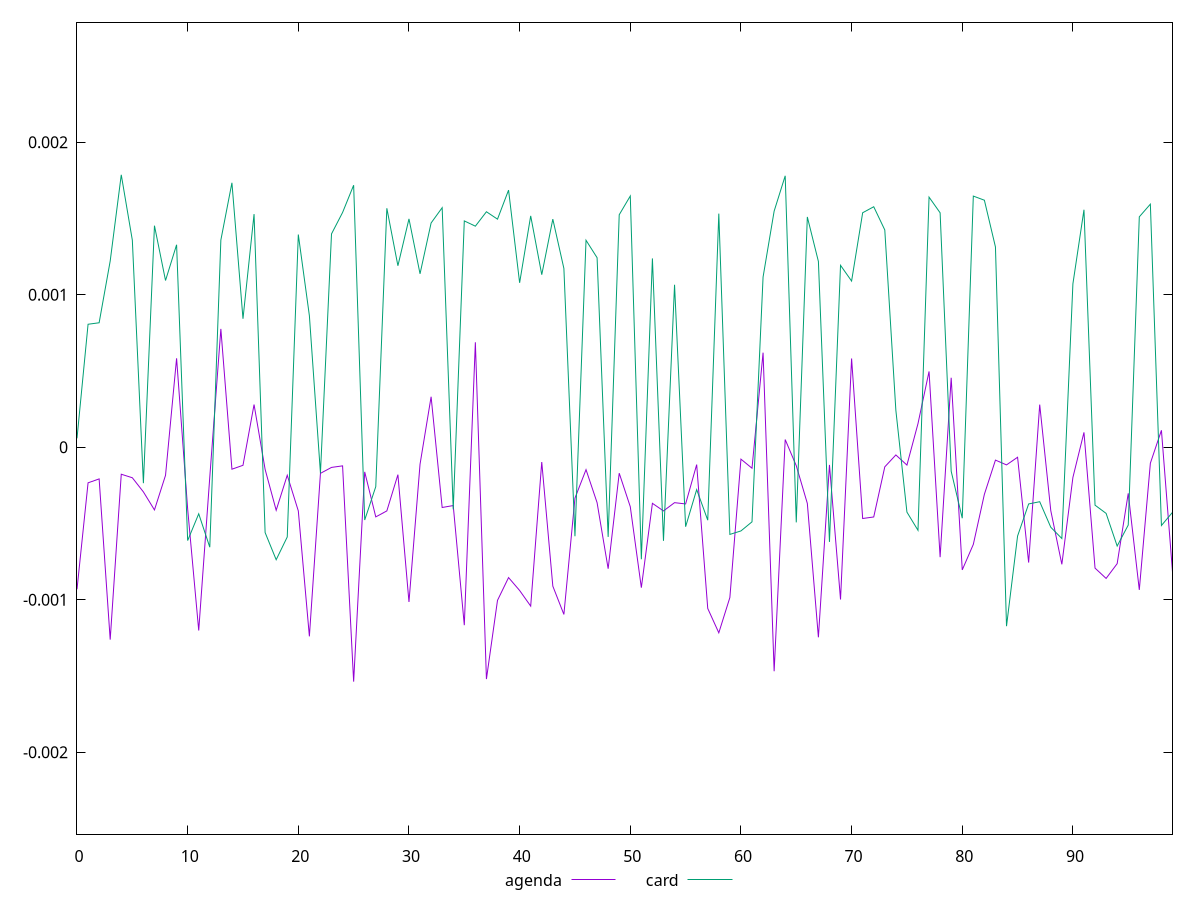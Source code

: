 reset

$agenda <<EOF
0 -0.0009308713953801506
1 -0.00023295807996002728
2 -0.00020729780960501153
3 -0.0012611257871213478
4 -0.00017664672737468523
5 -0.00019977090015705357
6 -0.00029255022478713035
7 -0.0004106481509730753
8 -0.00018376871184296872
9 0.0005835120065522282
10 -0.00040494518519171296
11 -0.0012012402743398875
12 -0.00019522721790013464
13 0.0007761017139963966
14 -0.00014373360696673943
15 -0.000118107525346689
16 0.000280167068061038
17 -0.00014473348647278116
18 -0.0004129547663087929
19 -0.00018335175140806736
20 -0.00041720397346308726
21 -0.0012397265425878156
22 -0.0001708052415400285
23 -0.00013193197436272007
24 -0.00012176666219969045
25 -0.0015365206969604806
26 -0.00016122215776773197
27 -0.00045631297453023744
28 -0.00041720397346308726
29 -0.00017941320593927167
30 -0.0010142951289469682
31 -0.00011108406034399665
32 0.000331345976873057
33 -0.00039468380902599187
34 -0.00038206712808124265
35 -0.0011665388154191436
36 0.0006884497131135259
37 -0.0015197815525308579
38 -0.001003680299805354
39 -0.0008543439404530229
40 -0.0009389957567428498
41 -0.0010413603460430686
42 -0.00009656792279792436
43 -0.0009104245673919153
44 -0.0010959367903240424
45 -0.00033332004740234676
46 -0.00014662979109416607
47 -0.0003632375558203338
48 -0.000796272017193994
49 -0.0001697868143687331
50 -0.000389685195143713
51 -0.0009204629819932364
52 -0.0003674178368615222
53 -0.0004172833747827454
54 -0.0003630952080419858
55 -0.0003714386515383583
56 -0.00011345660092511034
57 -0.0010567002677047022
58 -0.001216457486054079
59 -0.0009850511958360343
60 -0.00007775134641469506
61 -0.00013722485968237775
62 0.0006204734701906716
63 -0.001468677067427665
64 0.00005073262513097809
65 -0.00012080196774997277
66 -0.0003680734249468909
67 -0.001246002511051314
68 -0.00011532941632541593
69 -0.000998177655828264
70 0.0005820357941346444
71 -0.0004669573819909956
72 -0.0004568744091588084
73 -0.00012826878768514848
74 -0.00005024352673291266
75 -0.00011666870249981143
76 0.00015524454658089604
77 0.0004973819004815861
78 -0.000720422283320854
79 0.00045608220578592374
80 -0.0008039315089136579
81 -0.000636822028745021
82 -0.00030830033087272946
83 -0.00008413192936641001
84 -0.00011543495709609997
85 -0.00006535733091941331
86 -0.0007557311820541202
87 0.00027982474809956637
88 -0.00041519061052498475
89 -0.0007675064248066854
90 -0.00019760974023957378
91 0.00009774287602192788
92 -0.0007922025090515983
93 -0.0008598369205554124
94 -0.0007630072533230004
95 -0.00030203474688842433
96 -0.0009350180370508165
97 -0.0001042851859786198
98 0.00011145815540877235
99 -0.000816949132157474
EOF

$card <<EOF
0 0.00005875528421354428
1 0.0008066997595905956
2 0.0008164651643136012
3 0.0012213538345126618
4 0.0017866527294893909
5 0.0013580755377665232
6 -0.00023538060285518413
7 0.0014531226110752527
8 0.0010936119067369355
9 0.001327950570794756
10 -0.0006115930237411748
11 -0.00043609979842174627
12 -0.0006551621973400034
13 0.0013585694303228756
14 0.0017343130162086827
15 0.0008427920861372006
16 0.001528986736736787
17 -0.0005590371293170082
18 -0.0007372144622400767
19 -0.0005880278428034069
20 0.001394968935974328
21 0.0008629043885156285
22 -0.0001696276389916873
23 0.0013992508667053372
24 0.001539543859363468
25 0.0017184442035736492
26 -0.00047687382884534224
27 -0.0002580613800792997
28 0.0015671948907928558
29 0.0011902245319489525
30 0.0014976717637683156
31 0.0011374699540274923
32 0.0014707484049300667
33 0.001571018279320374
34 -0.00040703874441582746
35 0.0014843444564229368
36 0.00144982737083994
37 0.0015444130563672775
38 0.0014958295973768131
39 0.00168627405643636
40 0.0010784071821570817
41 0.001517399399161934
42 0.0011317550360263827
43 0.0014960085722535766
44 0.001172391566501324
45 -0.0005831181080913461
46 0.001357489027043518
47 0.0012430204936832168
48 -0.0005876513584018861
49 0.0015246477104136958
50 0.0016476863505526906
51 -0.0007342790664964128
52 0.0012382703581593434
53 -0.0006132550695403305
54 0.001065885149250967
55 -0.0005207921375400715
56 -0.00027739955426294707
57 -0.0004779296457289361
58 0.001532097824555767
59 -0.000571275837984353
60 -0.00054847092518997
61 -0.0004888343811199514
62 0.0011163813178167615
63 0.0015484365893638496
64 0.001780095164380674
65 -0.00049222029016468
66 0.0015103640574750943
67 0.0012185700389801767
68 -0.000620414579872941
69 0.0011930811006533259
70 0.0010900487326688634
71 0.0015378762946121893
72 0.0015772216132800498
73 0.0014251431333142882
74 0.0002424831024352314
75 -0.00042498276897274254
76 -0.0005443843650355107
77 0.0016403078862452514
78 0.0015375205153947524
79 -0.00015711383341463492
80 -0.00046511489046346943
81 0.00164717486176863
82 0.0016200851905525282
83 0.0013135607455299792
84 -0.0011730227293496654
85 -0.0005818492214085813
86 -0.0003714780566322684
87 -0.00035688567483568856
88 -0.0005242486615997966
89 -0.0005981034978271127
90 0.001071989867243306
91 0.001557519994112172
92 -0.0003796152933307373
93 -0.00043329346574399465
94 -0.0006475342141934404
95 -0.0005099325164974466
96 0.0015110784205107086
97 0.001594282673409947
98 -0.0005129039808154767
99 -0.0004264508411855439
EOF

set key outside below
set xrange [0:99]
set yrange [-0.0025365206969604807:0.002786652729489391]
set trange [-0.0025365206969604807:0.002786652729489391]
set terminal svg size 640, 520 enhanced background rgb 'white'
set output "reports/report_00032_2021-02-25T10-28-15.087Z/meta/pScore-difference/comparison/line/1_vs_2.svg"

plot $agenda title "agenda" with line, \
     $card title "card" with line

reset

